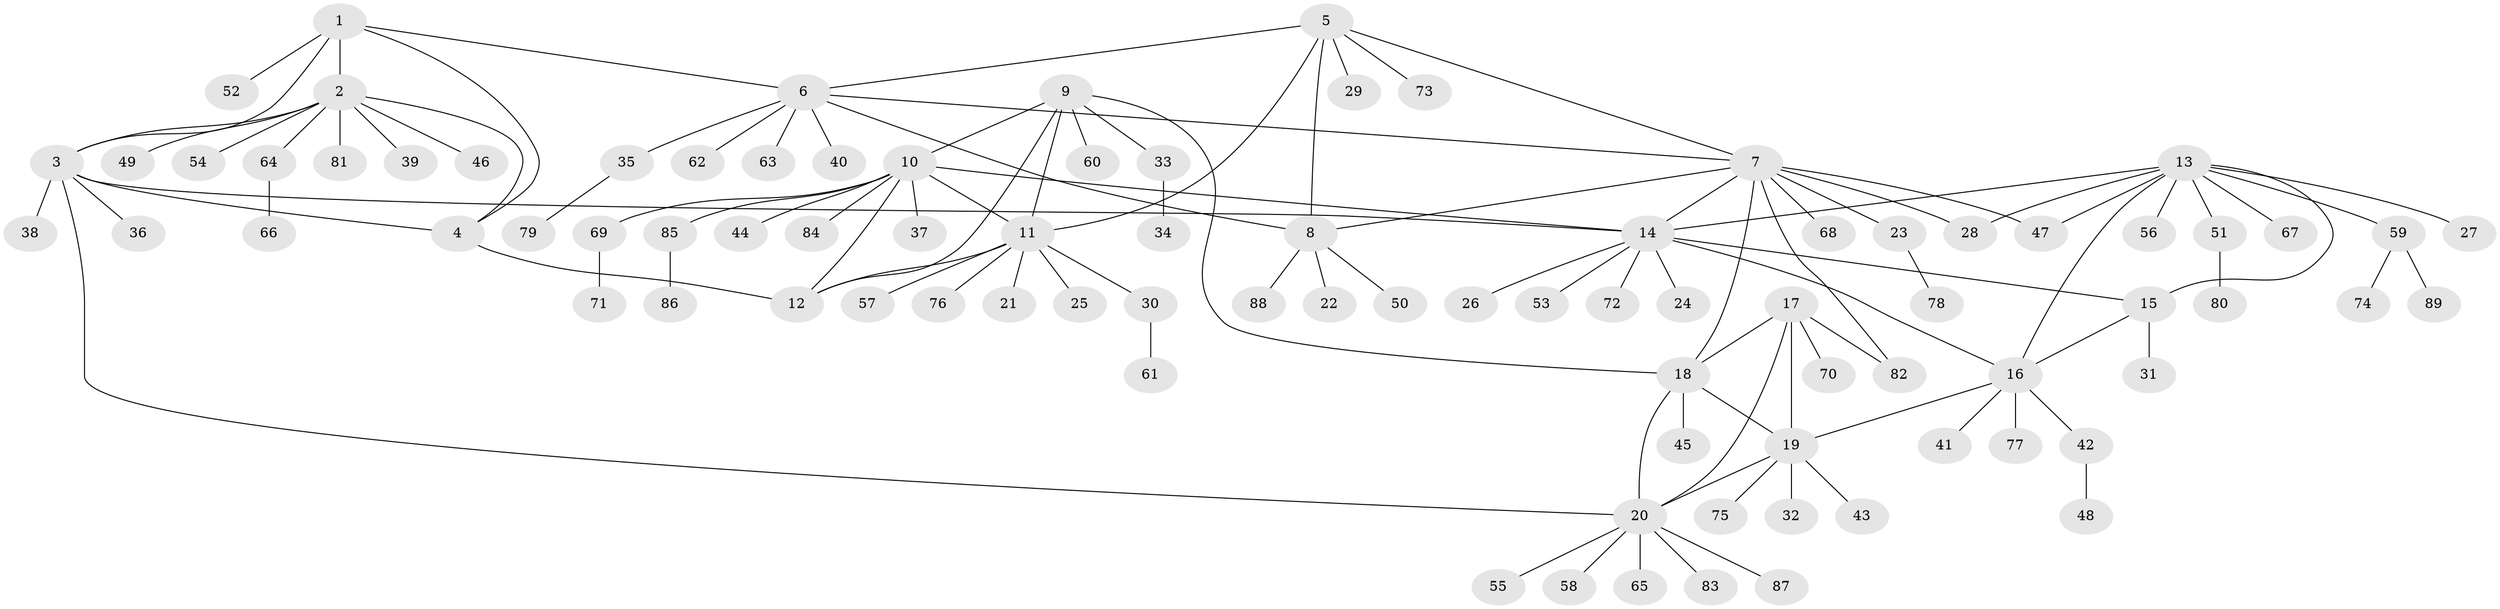// Generated by graph-tools (version 1.1) at 2025/50/03/09/25 03:50:27]
// undirected, 89 vertices, 112 edges
graph export_dot {
graph [start="1"]
  node [color=gray90,style=filled];
  1;
  2;
  3;
  4;
  5;
  6;
  7;
  8;
  9;
  10;
  11;
  12;
  13;
  14;
  15;
  16;
  17;
  18;
  19;
  20;
  21;
  22;
  23;
  24;
  25;
  26;
  27;
  28;
  29;
  30;
  31;
  32;
  33;
  34;
  35;
  36;
  37;
  38;
  39;
  40;
  41;
  42;
  43;
  44;
  45;
  46;
  47;
  48;
  49;
  50;
  51;
  52;
  53;
  54;
  55;
  56;
  57;
  58;
  59;
  60;
  61;
  62;
  63;
  64;
  65;
  66;
  67;
  68;
  69;
  70;
  71;
  72;
  73;
  74;
  75;
  76;
  77;
  78;
  79;
  80;
  81;
  82;
  83;
  84;
  85;
  86;
  87;
  88;
  89;
  1 -- 2;
  1 -- 3;
  1 -- 4;
  1 -- 6;
  1 -- 52;
  2 -- 3;
  2 -- 4;
  2 -- 39;
  2 -- 46;
  2 -- 49;
  2 -- 54;
  2 -- 64;
  2 -- 81;
  3 -- 4;
  3 -- 14;
  3 -- 20;
  3 -- 36;
  3 -- 38;
  4 -- 12;
  5 -- 6;
  5 -- 7;
  5 -- 8;
  5 -- 11;
  5 -- 29;
  5 -- 73;
  6 -- 7;
  6 -- 8;
  6 -- 35;
  6 -- 40;
  6 -- 62;
  6 -- 63;
  7 -- 8;
  7 -- 14;
  7 -- 18;
  7 -- 23;
  7 -- 28;
  7 -- 47;
  7 -- 68;
  7 -- 82;
  8 -- 22;
  8 -- 50;
  8 -- 88;
  9 -- 10;
  9 -- 11;
  9 -- 12;
  9 -- 18;
  9 -- 33;
  9 -- 60;
  10 -- 11;
  10 -- 12;
  10 -- 14;
  10 -- 37;
  10 -- 44;
  10 -- 69;
  10 -- 84;
  10 -- 85;
  11 -- 12;
  11 -- 21;
  11 -- 25;
  11 -- 30;
  11 -- 57;
  11 -- 76;
  13 -- 14;
  13 -- 15;
  13 -- 16;
  13 -- 27;
  13 -- 28;
  13 -- 47;
  13 -- 51;
  13 -- 56;
  13 -- 59;
  13 -- 67;
  14 -- 15;
  14 -- 16;
  14 -- 24;
  14 -- 26;
  14 -- 53;
  14 -- 72;
  15 -- 16;
  15 -- 31;
  16 -- 19;
  16 -- 41;
  16 -- 42;
  16 -- 77;
  17 -- 18;
  17 -- 19;
  17 -- 20;
  17 -- 70;
  17 -- 82;
  18 -- 19;
  18 -- 20;
  18 -- 45;
  19 -- 20;
  19 -- 32;
  19 -- 43;
  19 -- 75;
  20 -- 55;
  20 -- 58;
  20 -- 65;
  20 -- 83;
  20 -- 87;
  23 -- 78;
  30 -- 61;
  33 -- 34;
  35 -- 79;
  42 -- 48;
  51 -- 80;
  59 -- 74;
  59 -- 89;
  64 -- 66;
  69 -- 71;
  85 -- 86;
}

